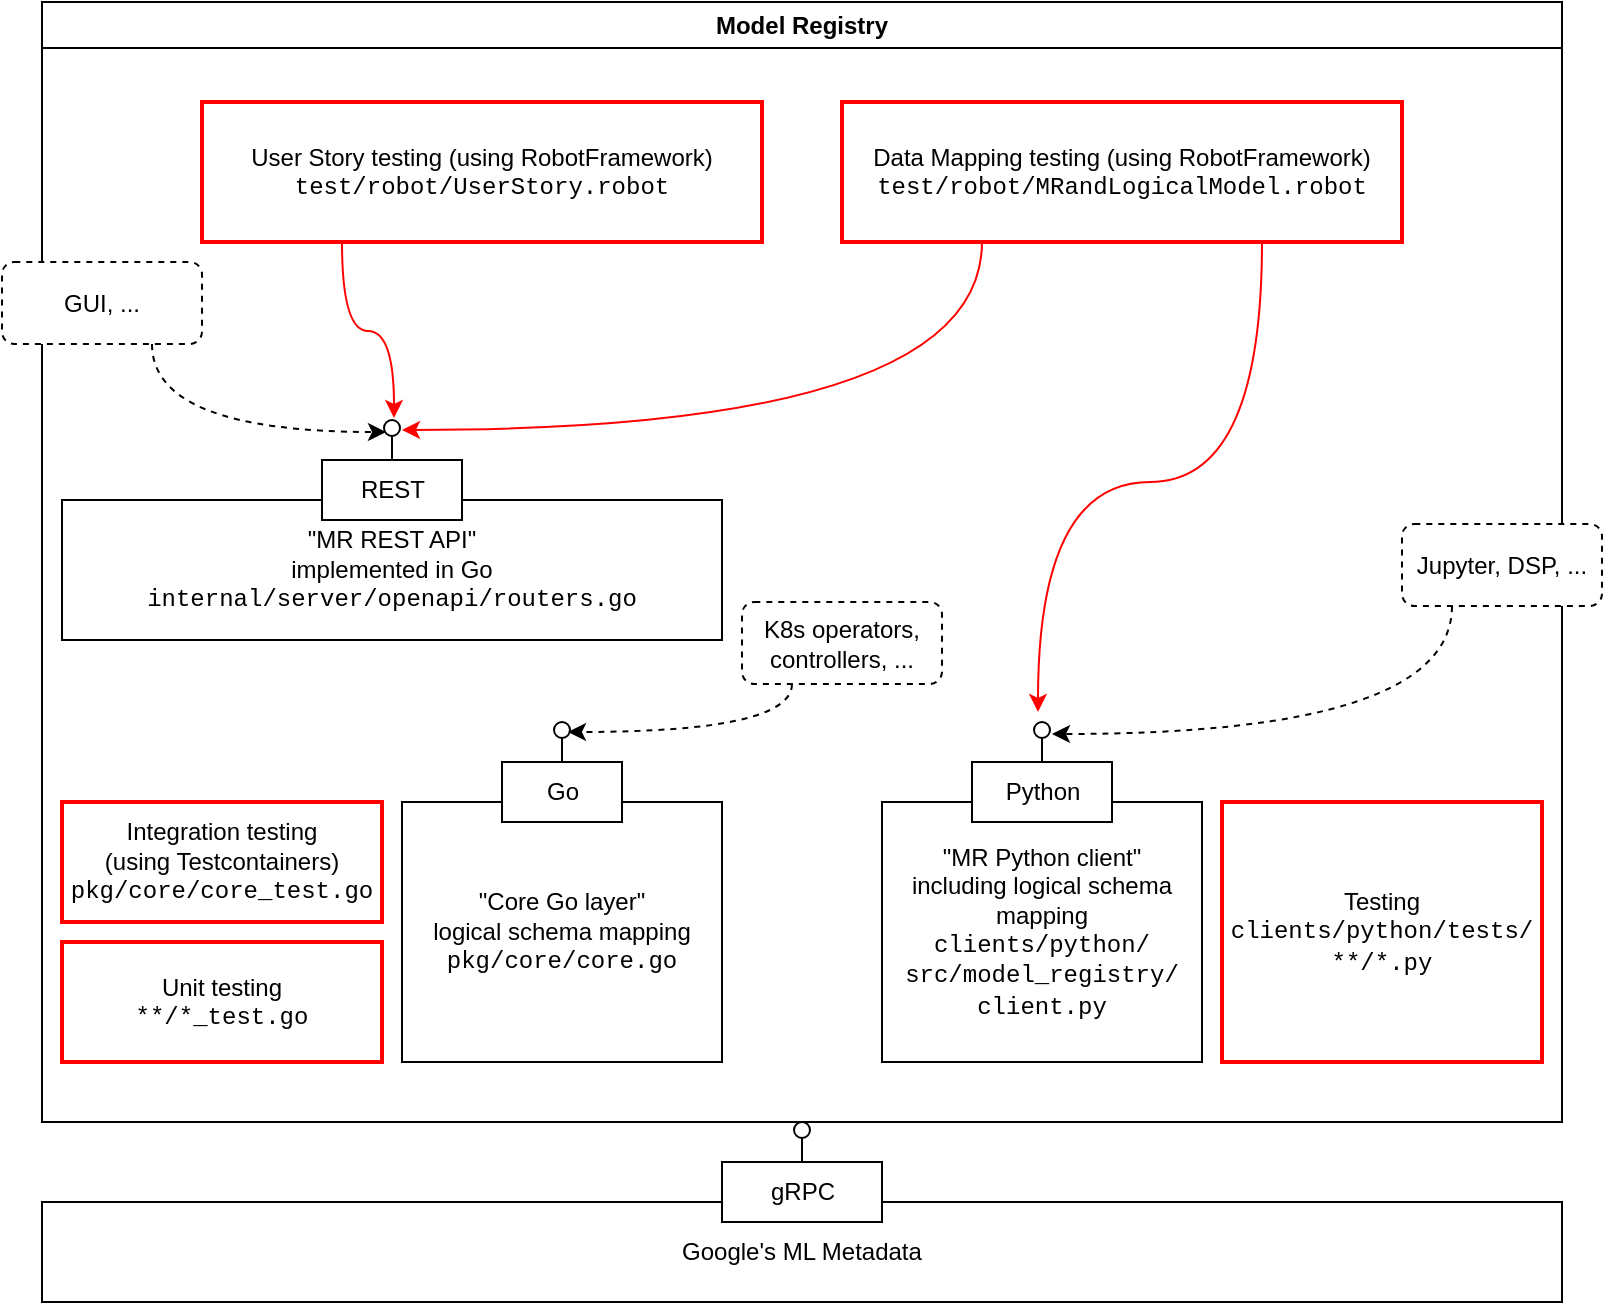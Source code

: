 <mxfile version="22.1.3" type="device">
  <diagram name="Page-1" id="6PV3qm19fPyXs5det3sB">
    <mxGraphModel dx="1434" dy="822" grid="1" gridSize="10" guides="1" tooltips="1" connect="1" arrows="1" fold="1" page="1" pageScale="1" pageWidth="827" pageHeight="1169" math="0" shadow="0">
      <root>
        <mxCell id="0" />
        <mxCell id="1" parent="0" />
        <mxCell id="El_kY7I2ZMZImhtPKoh1-2" value="Google&#39;s ML Metadata" style="rounded=0;whiteSpace=wrap;html=1;" vertex="1" parent="1">
          <mxGeometry x="40" y="640" width="760" height="50" as="geometry" />
        </mxCell>
        <mxCell id="El_kY7I2ZMZImhtPKoh1-3" value="gRPC" style="html=1;rounded=0;" vertex="1" parent="1">
          <mxGeometry x="380" y="620" width="80" height="30" as="geometry" />
        </mxCell>
        <mxCell id="El_kY7I2ZMZImhtPKoh1-4" value="" style="endArrow=none;html=1;rounded=0;align=center;verticalAlign=top;endFill=0;labelBackgroundColor=none;endSize=2;" edge="1" source="El_kY7I2ZMZImhtPKoh1-3" target="El_kY7I2ZMZImhtPKoh1-5" parent="1">
          <mxGeometry relative="1" as="geometry" />
        </mxCell>
        <mxCell id="El_kY7I2ZMZImhtPKoh1-5" value="" style="ellipse;html=1;fontSize=11;align=center;fillColor=none;points=[];aspect=fixed;resizable=0;verticalAlign=bottom;labelPosition=center;verticalLabelPosition=top;flipH=1;" vertex="1" parent="1">
          <mxGeometry x="416" y="600" width="8" height="8" as="geometry" />
        </mxCell>
        <mxCell id="El_kY7I2ZMZImhtPKoh1-7" value="&quot;Core Go layer&quot;&lt;br&gt;logical schema mapping&lt;br&gt;&lt;font face=&quot;Courier New&quot;&gt;pkg/core/core.go&lt;/font&gt;" style="rounded=0;whiteSpace=wrap;html=1;" vertex="1" parent="1">
          <mxGeometry x="220" y="440" width="160" height="130" as="geometry" />
        </mxCell>
        <mxCell id="El_kY7I2ZMZImhtPKoh1-8" value="Unit testing&lt;br&gt;&lt;font face=&quot;Courier New&quot;&gt;**/*_test.go&lt;/font&gt;" style="rounded=0;whiteSpace=wrap;html=1;strokeWidth=2;strokeColor=#ff0000;" vertex="1" parent="1">
          <mxGeometry x="50" y="510" width="160" height="60" as="geometry" />
        </mxCell>
        <mxCell id="El_kY7I2ZMZImhtPKoh1-9" value="Integration testing&lt;br&gt;(using Testcontainers)&lt;br&gt;&lt;font face=&quot;Courier New&quot;&gt;pkg/core/core_test.go&lt;/font&gt;" style="rounded=0;whiteSpace=wrap;html=1;strokeWidth=2;strokeColor=#ff0000;" vertex="1" parent="1">
          <mxGeometry x="50" y="440" width="160" height="60" as="geometry" />
        </mxCell>
        <mxCell id="El_kY7I2ZMZImhtPKoh1-10" value="&quot;MR REST API&quot;&lt;br&gt;implemented in Go&lt;br&gt;&lt;font face=&quot;Courier New&quot;&gt;internal/server/openapi/routers.go&lt;/font&gt;" style="rounded=0;whiteSpace=wrap;html=1;" vertex="1" parent="1">
          <mxGeometry x="50" y="289" width="330" height="70" as="geometry" />
        </mxCell>
        <mxCell id="El_kY7I2ZMZImhtPKoh1-11" value="&quot;MR Python client&quot;&lt;br&gt;including logical schema mapping&lt;br&gt;&lt;font face=&quot;Courier New&quot;&gt;clients/python/&lt;br&gt;src/model_registry/&lt;br&gt;client.py&lt;/font&gt;" style="rounded=0;whiteSpace=wrap;html=1;" vertex="1" parent="1">
          <mxGeometry x="460" y="440" width="160" height="130" as="geometry" />
        </mxCell>
        <mxCell id="El_kY7I2ZMZImhtPKoh1-12" value="Testing&lt;br&gt;&lt;font face=&quot;Courier New&quot;&gt;clients/python/tests/&lt;br&gt;**/*.py&lt;/font&gt;" style="rounded=0;whiteSpace=wrap;html=1;strokeWidth=2;strokeColor=#ff0000;" vertex="1" parent="1">
          <mxGeometry x="630" y="440" width="160" height="130" as="geometry" />
        </mxCell>
        <mxCell id="El_kY7I2ZMZImhtPKoh1-14" value="Python" style="html=1;rounded=0;" vertex="1" parent="1">
          <mxGeometry x="505" y="420" width="70" height="30" as="geometry" />
        </mxCell>
        <mxCell id="El_kY7I2ZMZImhtPKoh1-15" value="" style="endArrow=none;html=1;rounded=0;align=center;verticalAlign=top;endFill=0;labelBackgroundColor=none;endSize=2;" edge="1" source="El_kY7I2ZMZImhtPKoh1-14" target="El_kY7I2ZMZImhtPKoh1-16" parent="1">
          <mxGeometry relative="1" as="geometry" />
        </mxCell>
        <mxCell id="El_kY7I2ZMZImhtPKoh1-16" value="" style="ellipse;html=1;fontSize=11;align=center;fillColor=none;points=[];aspect=fixed;resizable=0;verticalAlign=bottom;labelPosition=center;verticalLabelPosition=top;flipH=1;" vertex="1" parent="1">
          <mxGeometry x="536" y="400" width="8" height="8" as="geometry" />
        </mxCell>
        <mxCell id="El_kY7I2ZMZImhtPKoh1-17" value="REST" style="html=1;rounded=0;" vertex="1" parent="1">
          <mxGeometry x="180" y="269" width="70" height="30" as="geometry" />
        </mxCell>
        <mxCell id="El_kY7I2ZMZImhtPKoh1-18" value="" style="endArrow=none;html=1;rounded=0;align=center;verticalAlign=top;endFill=0;labelBackgroundColor=none;endSize=2;" edge="1" source="El_kY7I2ZMZImhtPKoh1-17" target="El_kY7I2ZMZImhtPKoh1-19" parent="1">
          <mxGeometry relative="1" as="geometry" />
        </mxCell>
        <mxCell id="El_kY7I2ZMZImhtPKoh1-19" value="" style="ellipse;html=1;fontSize=11;align=center;fillColor=none;points=[];aspect=fixed;resizable=0;verticalAlign=bottom;labelPosition=center;verticalLabelPosition=top;flipH=1;" vertex="1" parent="1">
          <mxGeometry x="211" y="249" width="8" height="8" as="geometry" />
        </mxCell>
        <mxCell id="El_kY7I2ZMZImhtPKoh1-20" value="User Story testing (using RobotFramework)&lt;br&gt;&lt;font face=&quot;Courier New&quot;&gt;test/robot/UserStory.robot&lt;/font&gt;" style="rounded=0;whiteSpace=wrap;html=1;strokeWidth=2;strokeColor=#ff0000;" vertex="1" parent="1">
          <mxGeometry x="120" y="90" width="280" height="70" as="geometry" />
        </mxCell>
        <mxCell id="El_kY7I2ZMZImhtPKoh1-21" value="Data Mapping testing (using RobotFramework)&lt;br&gt;&lt;font face=&quot;Courier New&quot;&gt;test/robot/MRandLogicalModel.robot&lt;/font&gt;" style="rounded=0;whiteSpace=wrap;html=1;strokeWidth=2;strokeColor=#ff0000;" vertex="1" parent="1">
          <mxGeometry x="440" y="90" width="280" height="70" as="geometry" />
        </mxCell>
        <mxCell id="El_kY7I2ZMZImhtPKoh1-22" value="K8s operators, controllers, ..." style="rounded=1;whiteSpace=wrap;html=1;dashed=1;" vertex="1" parent="1">
          <mxGeometry x="390" y="340" width="100" height="41" as="geometry" />
        </mxCell>
        <mxCell id="El_kY7I2ZMZImhtPKoh1-24" value="Go" style="html=1;rounded=0;" vertex="1" parent="1">
          <mxGeometry x="270" y="420" width="60" height="30" as="geometry" />
        </mxCell>
        <mxCell id="El_kY7I2ZMZImhtPKoh1-25" value="" style="endArrow=none;html=1;rounded=0;align=center;verticalAlign=top;endFill=0;labelBackgroundColor=none;endSize=2;" edge="1" source="El_kY7I2ZMZImhtPKoh1-24" target="El_kY7I2ZMZImhtPKoh1-26" parent="1">
          <mxGeometry relative="1" as="geometry" />
        </mxCell>
        <mxCell id="El_kY7I2ZMZImhtPKoh1-26" value="" style="ellipse;html=1;fontSize=11;align=center;fillColor=none;points=[];aspect=fixed;resizable=0;verticalAlign=bottom;labelPosition=center;verticalLabelPosition=top;flipH=1;" vertex="1" parent="1">
          <mxGeometry x="296" y="400" width="8" height="8" as="geometry" />
        </mxCell>
        <mxCell id="El_kY7I2ZMZImhtPKoh1-30" style="edgeStyle=orthogonalEdgeStyle;curved=1;rounded=0;orthogonalLoop=1;jettySize=auto;html=1;exitX=0.25;exitY=1;exitDx=0;exitDy=0;entryX=0.125;entryY=0.625;entryDx=0;entryDy=0;entryPerimeter=0;strokeWidth=1;strokeColor=default;dashed=1;" edge="1" parent="1" source="El_kY7I2ZMZImhtPKoh1-22" target="El_kY7I2ZMZImhtPKoh1-26">
          <mxGeometry relative="1" as="geometry" />
        </mxCell>
        <mxCell id="El_kY7I2ZMZImhtPKoh1-33" style="edgeStyle=orthogonalEdgeStyle;curved=1;rounded=0;orthogonalLoop=1;jettySize=auto;html=1;exitX=0.75;exitY=1;exitDx=0;exitDy=0;entryX=0.875;entryY=0.75;entryDx=0;entryDy=0;entryPerimeter=0;dashed=1;" edge="1" parent="1" source="El_kY7I2ZMZImhtPKoh1-27" target="El_kY7I2ZMZImhtPKoh1-19">
          <mxGeometry relative="1" as="geometry" />
        </mxCell>
        <mxCell id="El_kY7I2ZMZImhtPKoh1-34" style="edgeStyle=orthogonalEdgeStyle;curved=1;rounded=0;orthogonalLoop=1;jettySize=auto;html=1;exitX=0.25;exitY=1;exitDx=0;exitDy=0;entryX=-0.125;entryY=0.75;entryDx=0;entryDy=0;entryPerimeter=0;dashed=1;" edge="1" parent="1" source="El_kY7I2ZMZImhtPKoh1-28" target="El_kY7I2ZMZImhtPKoh1-16">
          <mxGeometry relative="1" as="geometry" />
        </mxCell>
        <mxCell id="El_kY7I2ZMZImhtPKoh1-39" style="edgeStyle=orthogonalEdgeStyle;curved=1;rounded=0;orthogonalLoop=1;jettySize=auto;html=1;exitX=0.25;exitY=1;exitDx=0;exitDy=0;entryX=0.375;entryY=-0.125;entryDx=0;entryDy=0;entryPerimeter=0;elbow=vertical;strokeColor=#ff0000;strokeWidth=1;" edge="1" parent="1" source="El_kY7I2ZMZImhtPKoh1-20" target="El_kY7I2ZMZImhtPKoh1-19">
          <mxGeometry relative="1" as="geometry" />
        </mxCell>
        <mxCell id="El_kY7I2ZMZImhtPKoh1-40" style="edgeStyle=orthogonalEdgeStyle;curved=1;rounded=0;orthogonalLoop=1;jettySize=auto;html=1;exitX=0.75;exitY=1;exitDx=0;exitDy=0;entryX=0.75;entryY=-0.625;entryDx=0;entryDy=0;entryPerimeter=0;elbow=vertical;strokeWidth=1;strokeColor=#ff0000;" edge="1" parent="1" source="El_kY7I2ZMZImhtPKoh1-21" target="El_kY7I2ZMZImhtPKoh1-16">
          <mxGeometry relative="1" as="geometry" />
        </mxCell>
        <mxCell id="El_kY7I2ZMZImhtPKoh1-41" style="edgeStyle=orthogonalEdgeStyle;curved=1;rounded=0;orthogonalLoop=1;jettySize=auto;html=1;exitX=0.25;exitY=1;exitDx=0;exitDy=0;entryX=-0.125;entryY=0.625;entryDx=0;entryDy=0;entryPerimeter=0;elbow=vertical;strokeWidth=1;strokeColor=#ff0000;" edge="1" parent="1" source="El_kY7I2ZMZImhtPKoh1-21" target="El_kY7I2ZMZImhtPKoh1-19">
          <mxGeometry relative="1" as="geometry" />
        </mxCell>
        <mxCell id="El_kY7I2ZMZImhtPKoh1-43" value="Model Registry" style="swimlane;whiteSpace=wrap;html=1;" vertex="1" parent="1">
          <mxGeometry x="40" y="40" width="760" height="560" as="geometry">
            <mxRectangle x="40" y="57" width="130" height="30" as="alternateBounds" />
          </mxGeometry>
        </mxCell>
        <mxCell id="El_kY7I2ZMZImhtPKoh1-27" value="GUI, ..." style="rounded=1;whiteSpace=wrap;html=1;dashed=1;" vertex="1" parent="El_kY7I2ZMZImhtPKoh1-43">
          <mxGeometry x="-20" y="130" width="100" height="41" as="geometry" />
        </mxCell>
        <mxCell id="El_kY7I2ZMZImhtPKoh1-28" value="Jupyter, DSP, ..." style="rounded=1;whiteSpace=wrap;html=1;dashed=1;" vertex="1" parent="El_kY7I2ZMZImhtPKoh1-43">
          <mxGeometry x="680" y="261" width="100" height="41" as="geometry" />
        </mxCell>
      </root>
    </mxGraphModel>
  </diagram>
</mxfile>
